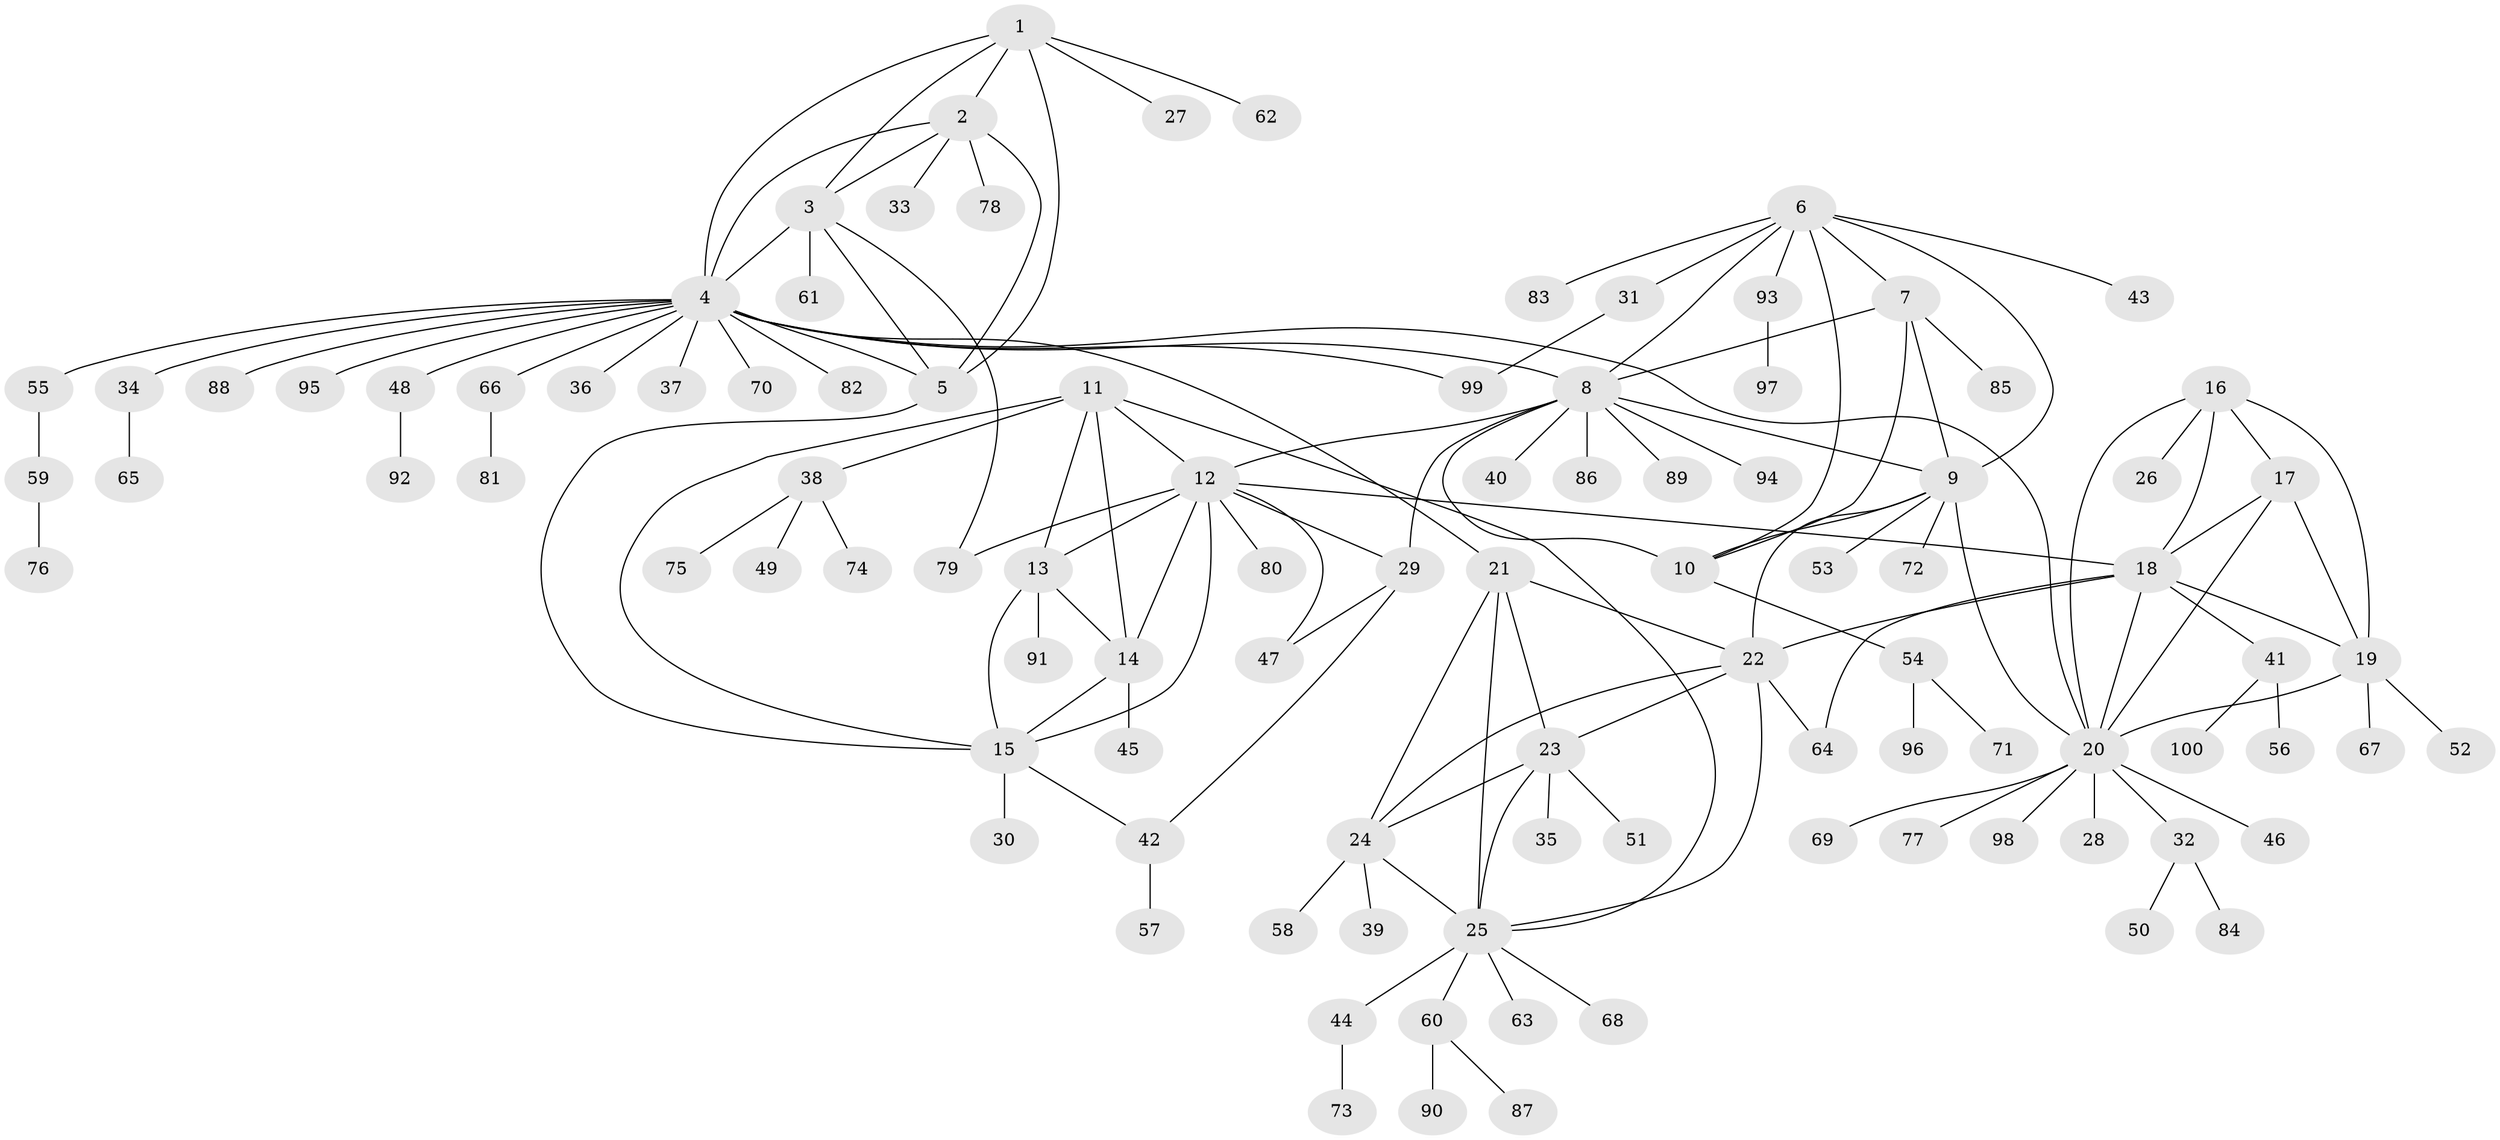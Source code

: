 // coarse degree distribution, {3: 0.06666666666666667, 5: 0.13333333333333333, 1: 0.6333333333333333, 4: 0.06666666666666667, 7: 0.03333333333333333, 8: 0.03333333333333333, 6: 0.03333333333333333}
// Generated by graph-tools (version 1.1) at 2025/57/03/04/25 21:57:24]
// undirected, 100 vertices, 141 edges
graph export_dot {
graph [start="1"]
  node [color=gray90,style=filled];
  1;
  2;
  3;
  4;
  5;
  6;
  7;
  8;
  9;
  10;
  11;
  12;
  13;
  14;
  15;
  16;
  17;
  18;
  19;
  20;
  21;
  22;
  23;
  24;
  25;
  26;
  27;
  28;
  29;
  30;
  31;
  32;
  33;
  34;
  35;
  36;
  37;
  38;
  39;
  40;
  41;
  42;
  43;
  44;
  45;
  46;
  47;
  48;
  49;
  50;
  51;
  52;
  53;
  54;
  55;
  56;
  57;
  58;
  59;
  60;
  61;
  62;
  63;
  64;
  65;
  66;
  67;
  68;
  69;
  70;
  71;
  72;
  73;
  74;
  75;
  76;
  77;
  78;
  79;
  80;
  81;
  82;
  83;
  84;
  85;
  86;
  87;
  88;
  89;
  90;
  91;
  92;
  93;
  94;
  95;
  96;
  97;
  98;
  99;
  100;
  1 -- 2;
  1 -- 3;
  1 -- 4;
  1 -- 5;
  1 -- 27;
  1 -- 62;
  2 -- 3;
  2 -- 4;
  2 -- 5;
  2 -- 33;
  2 -- 78;
  3 -- 4;
  3 -- 5;
  3 -- 61;
  3 -- 79;
  4 -- 5;
  4 -- 8;
  4 -- 20;
  4 -- 21;
  4 -- 34;
  4 -- 36;
  4 -- 37;
  4 -- 48;
  4 -- 55;
  4 -- 66;
  4 -- 70;
  4 -- 82;
  4 -- 88;
  4 -- 95;
  4 -- 99;
  5 -- 15;
  6 -- 7;
  6 -- 8;
  6 -- 9;
  6 -- 10;
  6 -- 31;
  6 -- 43;
  6 -- 83;
  6 -- 93;
  7 -- 8;
  7 -- 9;
  7 -- 10;
  7 -- 85;
  8 -- 9;
  8 -- 10;
  8 -- 12;
  8 -- 29;
  8 -- 40;
  8 -- 86;
  8 -- 89;
  8 -- 94;
  9 -- 10;
  9 -- 20;
  9 -- 22;
  9 -- 53;
  9 -- 72;
  10 -- 54;
  11 -- 12;
  11 -- 13;
  11 -- 14;
  11 -- 15;
  11 -- 25;
  11 -- 38;
  12 -- 13;
  12 -- 14;
  12 -- 15;
  12 -- 18;
  12 -- 29;
  12 -- 47;
  12 -- 79;
  12 -- 80;
  13 -- 14;
  13 -- 15;
  13 -- 91;
  14 -- 15;
  14 -- 45;
  15 -- 30;
  15 -- 42;
  16 -- 17;
  16 -- 18;
  16 -- 19;
  16 -- 20;
  16 -- 26;
  17 -- 18;
  17 -- 19;
  17 -- 20;
  18 -- 19;
  18 -- 20;
  18 -- 22;
  18 -- 41;
  18 -- 64;
  19 -- 20;
  19 -- 52;
  19 -- 67;
  20 -- 28;
  20 -- 32;
  20 -- 46;
  20 -- 69;
  20 -- 77;
  20 -- 98;
  21 -- 22;
  21 -- 23;
  21 -- 24;
  21 -- 25;
  22 -- 23;
  22 -- 24;
  22 -- 25;
  22 -- 64;
  23 -- 24;
  23 -- 25;
  23 -- 35;
  23 -- 51;
  24 -- 25;
  24 -- 39;
  24 -- 58;
  25 -- 44;
  25 -- 60;
  25 -- 63;
  25 -- 68;
  29 -- 42;
  29 -- 47;
  31 -- 99;
  32 -- 50;
  32 -- 84;
  34 -- 65;
  38 -- 49;
  38 -- 74;
  38 -- 75;
  41 -- 56;
  41 -- 100;
  42 -- 57;
  44 -- 73;
  48 -- 92;
  54 -- 71;
  54 -- 96;
  55 -- 59;
  59 -- 76;
  60 -- 87;
  60 -- 90;
  66 -- 81;
  93 -- 97;
}
